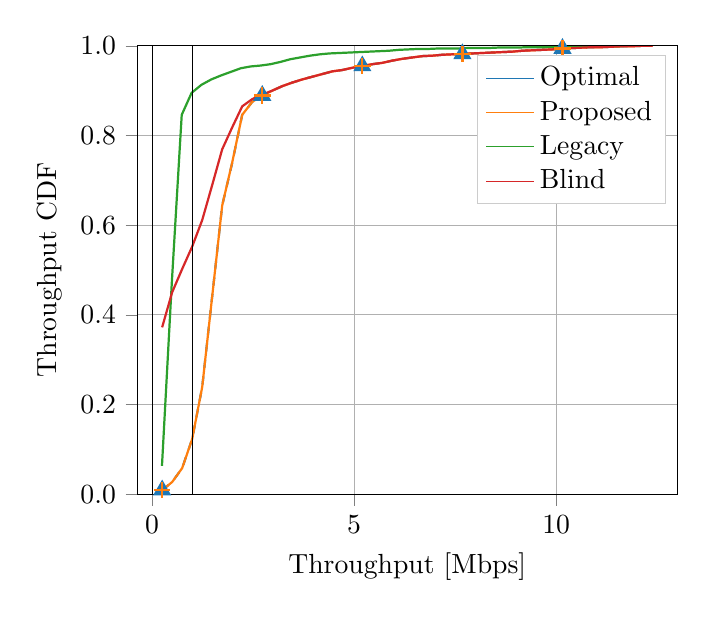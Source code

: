 % This file was created by matplotlib2tikz v0.6.18.
\begin{tikzpicture}

\definecolor{color0}{rgb}{0.122,0.467,0.706}
\definecolor{color1}{rgb}{1,0.498,0.055}
\definecolor{color2}{rgb}{0.173,0.627,0.173}
\definecolor{color3}{rgb}{0.839,0.153,0.157}

\begin{axis}[
legend cell align={left},
legend entries={{Optimal},{Proposed},{Legacy},{Blind}},
legend style={draw=white!80.0!black},
tick align=outside,
tick pos=left,
x grid style={white!69.02!black},
xlabel={Throughput [Mbps]},
xmajorgrids,
xmin=-0.363, xmax=12.994,
xtick={-5,0,5,10,15},
xticklabels={$-5$,$0$,$5$,$10$,$15$},
y grid style={white!69.02!black},
ylabel={Throughput CDF},
ymajorgrids,
ymin=0, ymax=1,
ytick={0,0.2,0.4,0.6,0.8,1},
yticklabels={$0.0$,$0.2$,$0.4$,$0.6$,$0.8$,$1.0$}
]
\addlegendimage{no markers, color0}
\addlegendimage{no markers, color1}
\addlegendimage{no markers, color2}
\addlegendimage{no markers, color3}
\addplot [thick, color0, dashed, mark=triangle*, mark size=3, mark repeat=10, mark options={solid}]
table [row sep=\\]{%
0.249	0.009 \\
0.496	0.027 \\
0.744	0.058 \\
0.992	0.123 \\
1.24	0.239 \\
1.487	0.441 \\
1.735	0.644 \\
1.983	0.739 \\
2.23	0.846 \\
2.478	0.875 \\
2.726	0.889 \\
2.974	0.9 \\
3.221	0.91 \\
3.469	0.918 \\
3.717	0.925 \\
3.964	0.931 \\
4.212	0.937 \\
4.46	0.943 \\
4.708	0.946 \\
4.955	0.951 \\
5.203	0.955 \\
5.451	0.959 \\
5.699	0.962 \\
5.946	0.967 \\
6.194	0.971 \\
6.442	0.974 \\
6.689	0.977 \\
6.937	0.978 \\
7.185	0.98 \\
7.433	0.981 \\
7.68	0.982 \\
7.928	0.983 \\
8.176	0.984 \\
8.423	0.985 \\
8.671	0.986 \\
8.919	0.987 \\
9.167	0.989 \\
9.414	0.99 \\
9.662	0.991 \\
9.91	0.992 \\
10.157	0.994 \\
10.405	0.995 \\
10.653	0.996 \\
10.901	0.997 \\
11.148	0.997 \\
11.396	0.998 \\
11.644	0.999 \\
11.892	0.999 \\
12.139	1.0 \\
12.387	1 \\
};
\addplot [thick, color1, mark=+, mark size=3, mark repeat=10, mark options={solid}]
table [row sep=\\]{%
0.249	0.009 \\
0.496	0.027 \\
0.744	0.058 \\
0.992	0.123 \\
1.24	0.239 \\
1.487	0.441 \\
1.735	0.644 \\
1.983	0.74 \\
2.23	0.846 \\
2.478	0.875 \\
2.726	0.889 \\
2.974	0.9 \\
3.221	0.91 \\
3.469	0.918 \\
3.717	0.925 \\
3.964	0.931 \\
4.212	0.937 \\
4.46	0.943 \\
4.708	0.946 \\
4.955	0.951 \\
5.203	0.955 \\
5.451	0.959 \\
5.699	0.962 \\
5.946	0.967 \\
6.194	0.971 \\
6.442	0.974 \\
6.689	0.977 \\
6.937	0.978 \\
7.185	0.98 \\
7.433	0.981 \\
7.68	0.982 \\
7.928	0.983 \\
8.176	0.984 \\
8.423	0.985 \\
8.671	0.986 \\
8.919	0.987 \\
9.167	0.989 \\
9.414	0.99 \\
9.662	0.991 \\
9.91	0.992 \\
10.157	0.994 \\
10.405	0.995 \\
10.653	0.996 \\
10.901	0.997 \\
11.148	0.997 \\
11.396	0.998 \\
11.644	0.999 \\
11.892	0.999 \\
12.139	1.0 \\
12.387	1 \\
};
\addplot [thick, color2]
table [row sep=\\]{%
0.244	0.063 \\
0.489	0.474 \\
0.733	0.846 \\
0.977	0.895 \\
1.221	0.913 \\
1.465	0.925 \\
1.709	0.934 \\
1.954	0.942 \\
2.198	0.95 \\
2.442	0.954 \\
2.686	0.956 \\
2.93	0.959 \\
3.174	0.964 \\
3.418	0.97 \\
3.663	0.974 \\
3.907	0.978 \\
4.151	0.981 \\
4.395	0.983 \\
4.639	0.984 \\
4.883	0.985 \\
5.128	0.986 \\
5.372	0.987 \\
5.616	0.988 \\
5.86	0.989 \\
6.104	0.991 \\
6.348	0.992 \\
6.592	0.993 \\
6.837	0.993 \\
7.081	0.994 \\
7.325	0.994 \\
7.569	0.994 \\
7.813	0.995 \\
8.057	0.995 \\
8.302	0.995 \\
8.546	0.996 \\
8.79	0.996 \\
9.034	0.996 \\
9.278	0.997 \\
9.522	0.997 \\
9.766	0.997 \\
10.011	0.998 \\
10.255	0.998 \\
10.499	0.998 \\
10.743	0.999 \\
10.987	0.999 \\
11.231	0.999 \\
11.476	0.999 \\
11.72	1.0 \\
11.964	1.0 \\
12.208	1 \\
};
\addplot [thick, color3]
table [row sep=\\]{%
0.248	0.372 \\
0.495	0.45 \\
0.743	0.502 \\
0.991	0.552 \\
1.239	0.611 \\
1.486	0.689 \\
1.734	0.769 \\
1.982	0.818 \\
2.23	0.865 \\
2.477	0.881 \\
2.725	0.891 \\
2.973	0.9 \\
3.221	0.91 \\
3.468	0.918 \\
3.716	0.925 \\
3.964	0.931 \\
4.212	0.937 \\
4.459	0.943 \\
4.707	0.946 \\
4.955	0.951 \\
5.203	0.955 \\
5.45	0.959 \\
5.698	0.962 \\
5.946	0.967 \\
6.193	0.971 \\
6.441	0.974 \\
6.689	0.977 \\
6.937	0.978 \\
7.184	0.98 \\
7.432	0.981 \\
7.68	0.982 \\
7.928	0.983 \\
8.175	0.984 \\
8.423	0.985 \\
8.671	0.986 \\
8.919	0.987 \\
9.166	0.989 \\
9.414	0.99 \\
9.662	0.991 \\
9.91	0.992 \\
10.157	0.994 \\
10.405	0.995 \\
10.653	0.996 \\
10.901	0.997 \\
11.148	0.997 \\
11.396	0.998 \\
11.644	0.999 \\
11.891	0.999 \\
12.139	1.0 \\
12.387	1 \\
};
\path [draw=black, fill opacity=0] (axis cs:0,0)
--(axis cs:0,1);

\path [draw=black, fill opacity=0] (axis cs:1,0)
--(axis cs:1,1);

\path [draw=black, fill opacity=0] (axis cs:-0.363,0)
--(axis cs:12.994,0);

\path [draw=black, fill opacity=0] (axis cs:-0.363,1)
--(axis cs:12.994,1);

\end{axis}

\end{tikzpicture}